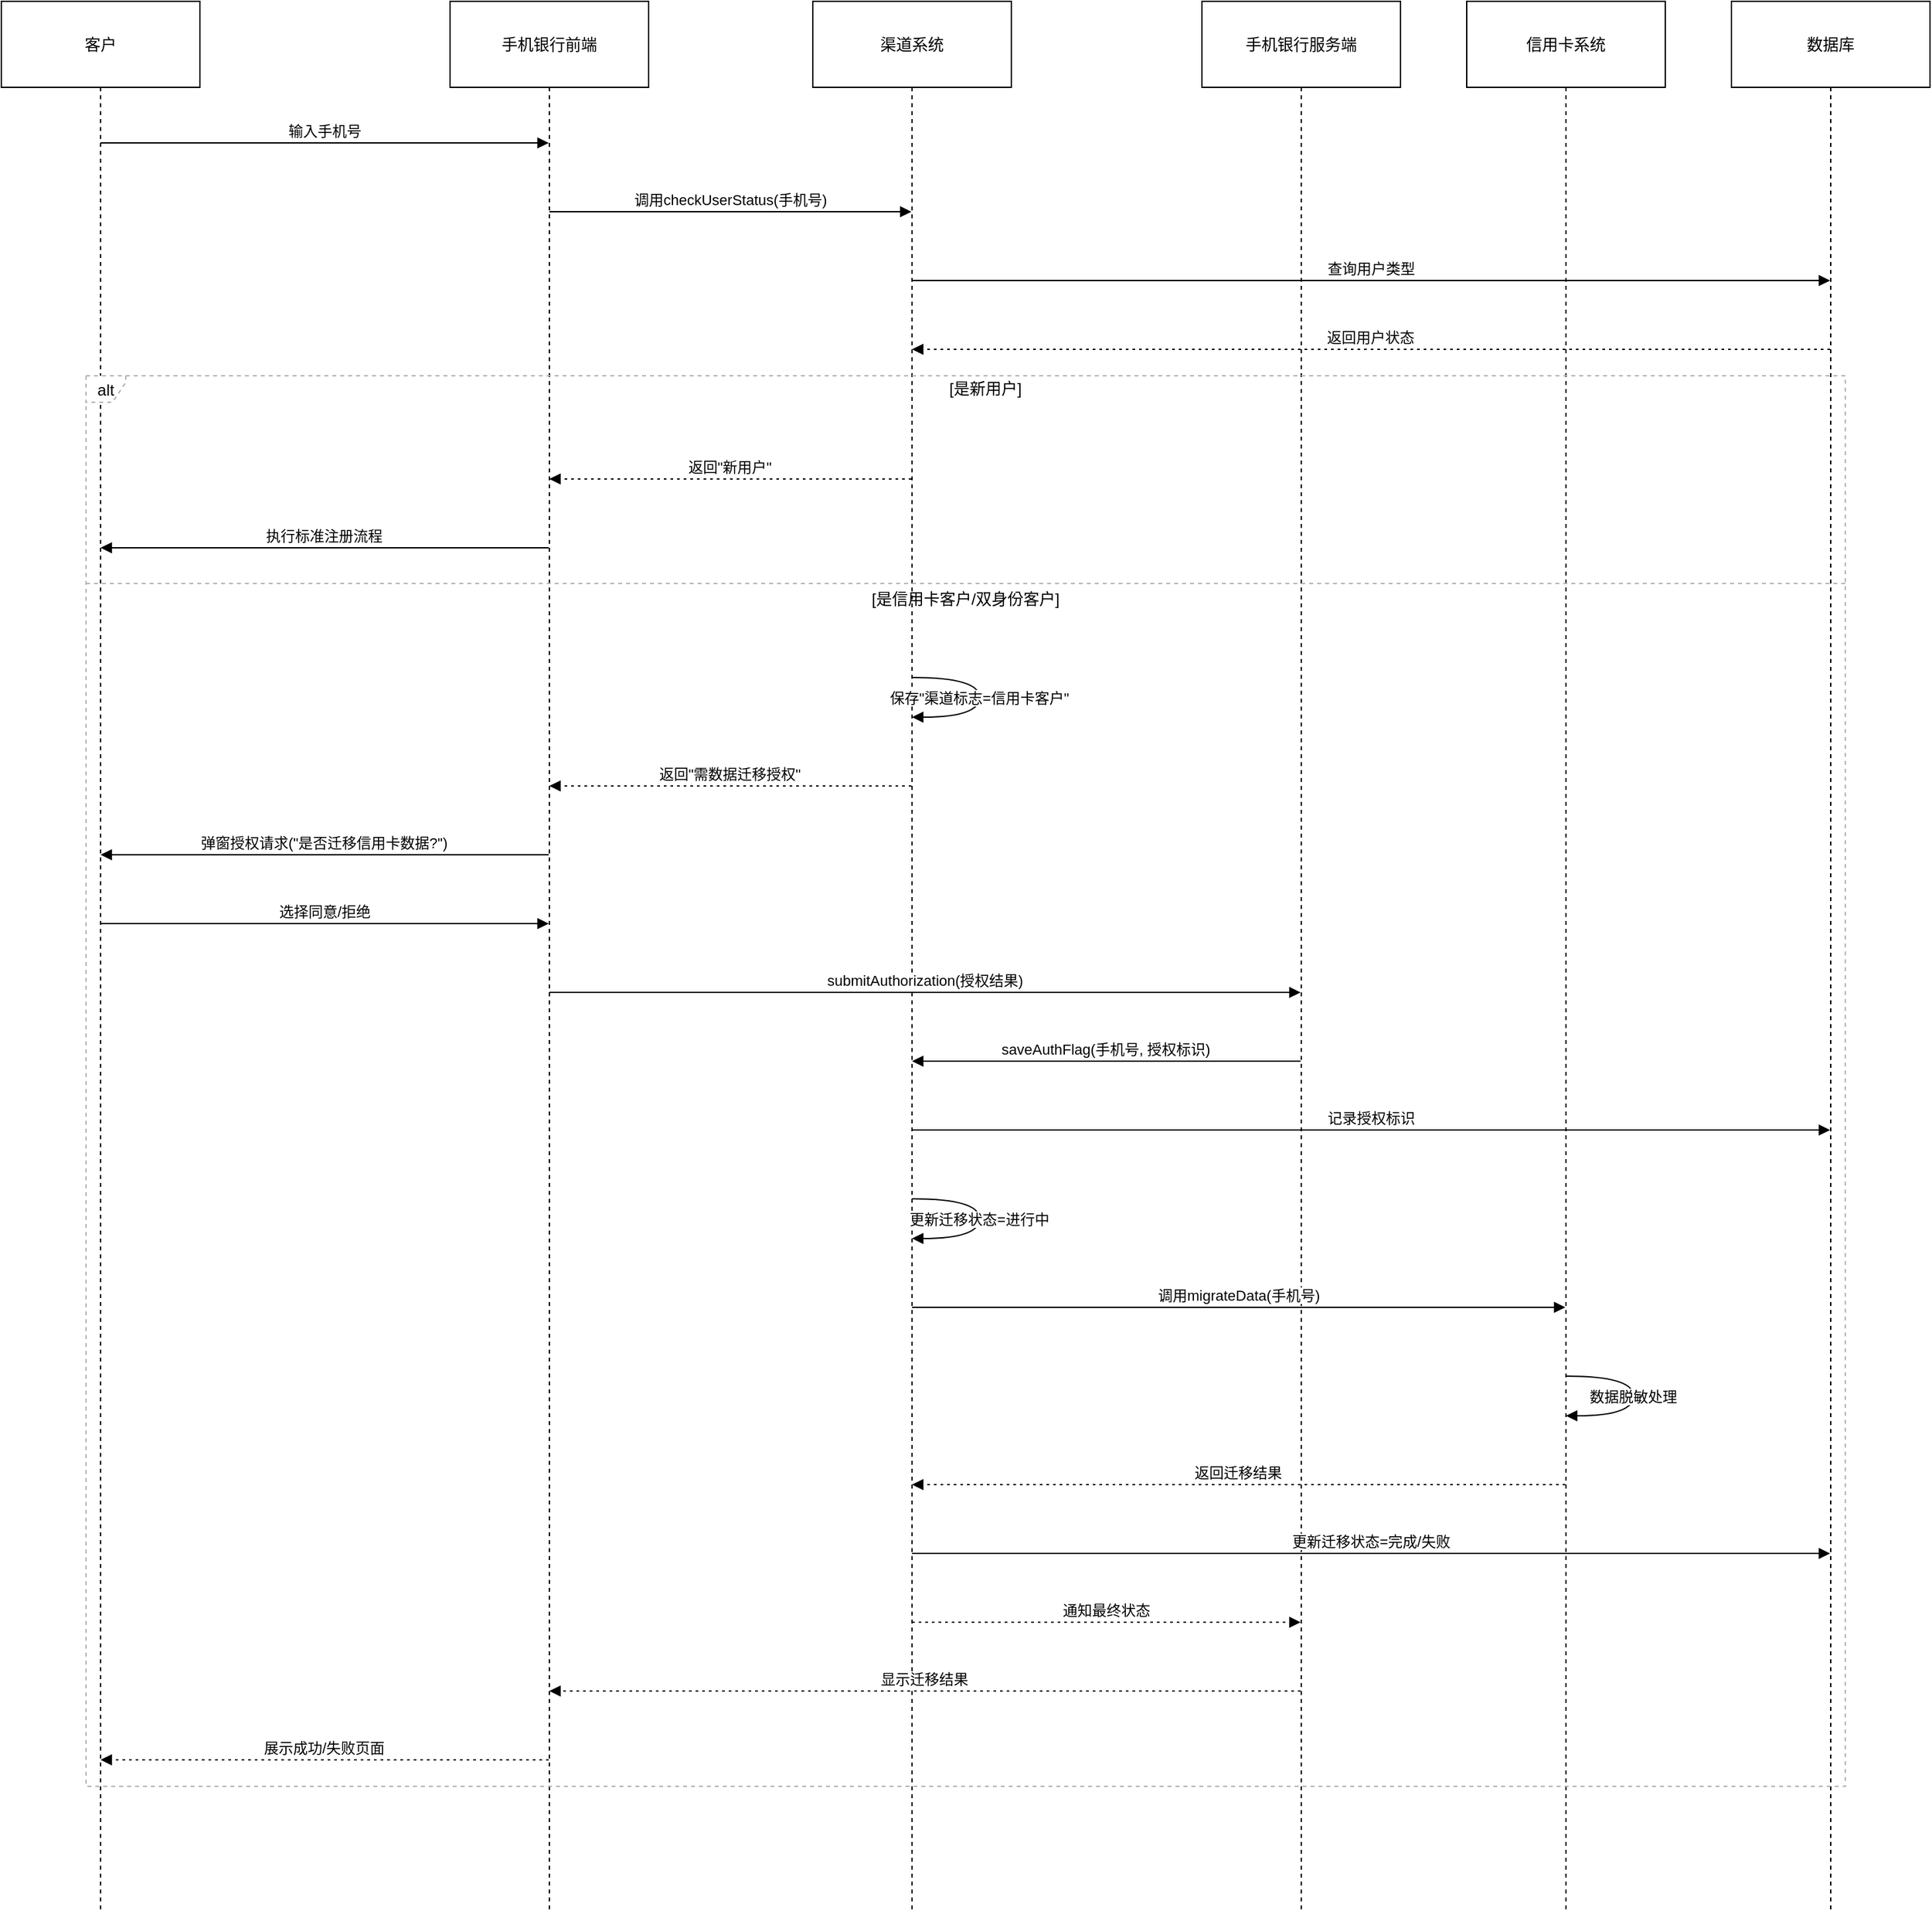 <mxfile version="26.1.0">
  <diagram name="第 1 页" id="xHaIYChPytmuc8yWxFNC">
    <mxGraphModel dx="2269" dy="1274" grid="1" gridSize="10" guides="1" tooltips="1" connect="1" arrows="1" fold="1" page="1" pageScale="1" pageWidth="827" pageHeight="1169" math="0" shadow="0">
      <root>
        <mxCell id="0" />
        <mxCell id="1" parent="0" />
        <mxCell id="Xypu2j_FaSmXaDBjdLLU-1" value="客户" style="shape=umlLifeline;perimeter=lifelinePerimeter;whiteSpace=wrap;container=1;dropTarget=0;collapsible=0;recursiveResize=0;outlineConnect=0;portConstraint=eastwest;newEdgeStyle={&quot;edgeStyle&quot;:&quot;elbowEdgeStyle&quot;,&quot;elbow&quot;:&quot;vertical&quot;,&quot;curved&quot;:0,&quot;rounded&quot;:0};size=65;" vertex="1" parent="1">
          <mxGeometry x="20" y="20" width="150" height="1444" as="geometry" />
        </mxCell>
        <mxCell id="Xypu2j_FaSmXaDBjdLLU-2" value="手机银行前端" style="shape=umlLifeline;perimeter=lifelinePerimeter;whiteSpace=wrap;container=1;dropTarget=0;collapsible=0;recursiveResize=0;outlineConnect=0;portConstraint=eastwest;newEdgeStyle={&quot;edgeStyle&quot;:&quot;elbowEdgeStyle&quot;,&quot;elbow&quot;:&quot;vertical&quot;,&quot;curved&quot;:0,&quot;rounded&quot;:0};size=65;" vertex="1" parent="1">
          <mxGeometry x="359" y="20" width="150" height="1444" as="geometry" />
        </mxCell>
        <mxCell id="Xypu2j_FaSmXaDBjdLLU-3" value="渠道系统" style="shape=umlLifeline;perimeter=lifelinePerimeter;whiteSpace=wrap;container=1;dropTarget=0;collapsible=0;recursiveResize=0;outlineConnect=0;portConstraint=eastwest;newEdgeStyle={&quot;edgeStyle&quot;:&quot;elbowEdgeStyle&quot;,&quot;elbow&quot;:&quot;vertical&quot;,&quot;curved&quot;:0,&quot;rounded&quot;:0};size=65;" vertex="1" parent="1">
          <mxGeometry x="633" y="20" width="150" height="1444" as="geometry" />
        </mxCell>
        <mxCell id="Xypu2j_FaSmXaDBjdLLU-4" value="手机银行服务端" style="shape=umlLifeline;perimeter=lifelinePerimeter;whiteSpace=wrap;container=1;dropTarget=0;collapsible=0;recursiveResize=0;outlineConnect=0;portConstraint=eastwest;newEdgeStyle={&quot;edgeStyle&quot;:&quot;elbowEdgeStyle&quot;,&quot;elbow&quot;:&quot;vertical&quot;,&quot;curved&quot;:0,&quot;rounded&quot;:0};size=65;" vertex="1" parent="1">
          <mxGeometry x="927" y="20" width="150" height="1444" as="geometry" />
        </mxCell>
        <mxCell id="Xypu2j_FaSmXaDBjdLLU-5" value="信用卡系统" style="shape=umlLifeline;perimeter=lifelinePerimeter;whiteSpace=wrap;container=1;dropTarget=0;collapsible=0;recursiveResize=0;outlineConnect=0;portConstraint=eastwest;newEdgeStyle={&quot;edgeStyle&quot;:&quot;elbowEdgeStyle&quot;,&quot;elbow&quot;:&quot;vertical&quot;,&quot;curved&quot;:0,&quot;rounded&quot;:0};size=65;" vertex="1" parent="1">
          <mxGeometry x="1127" y="20" width="150" height="1444" as="geometry" />
        </mxCell>
        <mxCell id="Xypu2j_FaSmXaDBjdLLU-6" value="数据库" style="shape=umlLifeline;perimeter=lifelinePerimeter;whiteSpace=wrap;container=1;dropTarget=0;collapsible=0;recursiveResize=0;outlineConnect=0;portConstraint=eastwest;newEdgeStyle={&quot;edgeStyle&quot;:&quot;elbowEdgeStyle&quot;,&quot;elbow&quot;:&quot;vertical&quot;,&quot;curved&quot;:0,&quot;rounded&quot;:0};size=65;" vertex="1" parent="1">
          <mxGeometry x="1327" y="20" width="150" height="1444" as="geometry" />
        </mxCell>
        <mxCell id="Xypu2j_FaSmXaDBjdLLU-7" value="alt" style="shape=umlFrame;dashed=1;pointerEvents=0;dropTarget=0;strokeColor=#B3B3B3;height=20;width=30" vertex="1" parent="1">
          <mxGeometry x="84" y="303" width="1329" height="1066" as="geometry" />
        </mxCell>
        <mxCell id="Xypu2j_FaSmXaDBjdLLU-8" value="[是新用户]" style="text;strokeColor=none;fillColor=none;align=center;verticalAlign=middle;whiteSpace=wrap;" vertex="1" parent="Xypu2j_FaSmXaDBjdLLU-7">
          <mxGeometry x="30" width="1299" height="20" as="geometry" />
        </mxCell>
        <mxCell id="Xypu2j_FaSmXaDBjdLLU-9" value="[是信用卡客户/双身份客户]" style="shape=line;dashed=1;whiteSpace=wrap;verticalAlign=top;labelPosition=center;verticalLabelPosition=middle;align=center;strokeColor=#B3B3B3;" vertex="1" parent="Xypu2j_FaSmXaDBjdLLU-7">
          <mxGeometry y="155" width="1329" height="4" as="geometry" />
        </mxCell>
        <mxCell id="Xypu2j_FaSmXaDBjdLLU-10" value="输入手机号" style="verticalAlign=bottom;edgeStyle=elbowEdgeStyle;elbow=vertical;curved=0;rounded=0;endArrow=block;" edge="1" parent="1" source="Xypu2j_FaSmXaDBjdLLU-1" target="Xypu2j_FaSmXaDBjdLLU-2">
          <mxGeometry relative="1" as="geometry">
            <Array as="points">
              <mxPoint x="273" y="127" />
            </Array>
          </mxGeometry>
        </mxCell>
        <mxCell id="Xypu2j_FaSmXaDBjdLLU-11" value="调用checkUserStatus(手机号)" style="verticalAlign=bottom;edgeStyle=elbowEdgeStyle;elbow=vertical;curved=0;rounded=0;endArrow=block;" edge="1" parent="1" source="Xypu2j_FaSmXaDBjdLLU-2" target="Xypu2j_FaSmXaDBjdLLU-3">
          <mxGeometry relative="1" as="geometry">
            <Array as="points">
              <mxPoint x="580" y="179" />
            </Array>
          </mxGeometry>
        </mxCell>
        <mxCell id="Xypu2j_FaSmXaDBjdLLU-12" value="查询用户类型" style="verticalAlign=bottom;edgeStyle=elbowEdgeStyle;elbow=vertical;curved=0;rounded=0;endArrow=block;" edge="1" parent="1" source="Xypu2j_FaSmXaDBjdLLU-3" target="Xypu2j_FaSmXaDBjdLLU-6">
          <mxGeometry relative="1" as="geometry">
            <Array as="points">
              <mxPoint x="1064" y="231" />
            </Array>
          </mxGeometry>
        </mxCell>
        <mxCell id="Xypu2j_FaSmXaDBjdLLU-13" value="返回用户状态" style="verticalAlign=bottom;edgeStyle=elbowEdgeStyle;elbow=vertical;curved=0;rounded=0;dashed=1;dashPattern=2 3;endArrow=block;" edge="1" parent="1" source="Xypu2j_FaSmXaDBjdLLU-6" target="Xypu2j_FaSmXaDBjdLLU-3">
          <mxGeometry relative="1" as="geometry">
            <Array as="points">
              <mxPoint x="1067" y="283" />
            </Array>
          </mxGeometry>
        </mxCell>
        <mxCell id="Xypu2j_FaSmXaDBjdLLU-14" value="返回&quot;新用户&quot;" style="verticalAlign=bottom;edgeStyle=elbowEdgeStyle;elbow=vertical;curved=0;rounded=0;dashed=1;dashPattern=2 3;endArrow=block;" edge="1" parent="1" source="Xypu2j_FaSmXaDBjdLLU-3" target="Xypu2j_FaSmXaDBjdLLU-2">
          <mxGeometry relative="1" as="geometry">
            <Array as="points">
              <mxPoint x="583" y="381" />
            </Array>
          </mxGeometry>
        </mxCell>
        <mxCell id="Xypu2j_FaSmXaDBjdLLU-15" value="执行标准注册流程" style="verticalAlign=bottom;edgeStyle=elbowEdgeStyle;elbow=vertical;curved=0;rounded=0;endArrow=block;" edge="1" parent="1" source="Xypu2j_FaSmXaDBjdLLU-2" target="Xypu2j_FaSmXaDBjdLLU-1">
          <mxGeometry relative="1" as="geometry">
            <Array as="points">
              <mxPoint x="276" y="433" />
            </Array>
          </mxGeometry>
        </mxCell>
        <mxCell id="Xypu2j_FaSmXaDBjdLLU-16" value="保存&quot;渠道标志=信用卡客户&quot;" style="curved=1;endArrow=block;rounded=0;" edge="1" parent="1" source="Xypu2j_FaSmXaDBjdLLU-3" target="Xypu2j_FaSmXaDBjdLLU-3">
          <mxGeometry relative="1" as="geometry">
            <Array as="points">
              <mxPoint x="759" y="531" />
              <mxPoint x="759" y="561" />
            </Array>
          </mxGeometry>
        </mxCell>
        <mxCell id="Xypu2j_FaSmXaDBjdLLU-17" value="返回&quot;需数据迁移授权&quot;" style="verticalAlign=bottom;edgeStyle=elbowEdgeStyle;elbow=vertical;curved=0;rounded=0;dashed=1;dashPattern=2 3;endArrow=block;" edge="1" parent="1" source="Xypu2j_FaSmXaDBjdLLU-3" target="Xypu2j_FaSmXaDBjdLLU-2">
          <mxGeometry relative="1" as="geometry">
            <Array as="points">
              <mxPoint x="583" y="613" />
            </Array>
          </mxGeometry>
        </mxCell>
        <mxCell id="Xypu2j_FaSmXaDBjdLLU-18" value="弹窗授权请求(&quot;是否迁移信用卡数据?&quot;)" style="verticalAlign=bottom;edgeStyle=elbowEdgeStyle;elbow=vertical;curved=0;rounded=0;endArrow=block;" edge="1" parent="1" source="Xypu2j_FaSmXaDBjdLLU-2" target="Xypu2j_FaSmXaDBjdLLU-1">
          <mxGeometry relative="1" as="geometry">
            <Array as="points">
              <mxPoint x="276" y="665" />
            </Array>
          </mxGeometry>
        </mxCell>
        <mxCell id="Xypu2j_FaSmXaDBjdLLU-19" value="选择同意/拒绝" style="verticalAlign=bottom;edgeStyle=elbowEdgeStyle;elbow=vertical;curved=0;rounded=0;endArrow=block;" edge="1" parent="1" source="Xypu2j_FaSmXaDBjdLLU-1" target="Xypu2j_FaSmXaDBjdLLU-2">
          <mxGeometry relative="1" as="geometry">
            <Array as="points">
              <mxPoint x="273" y="717" />
            </Array>
          </mxGeometry>
        </mxCell>
        <mxCell id="Xypu2j_FaSmXaDBjdLLU-20" value="submitAuthorization(授权结果)" style="verticalAlign=bottom;edgeStyle=elbowEdgeStyle;elbow=vertical;curved=0;rounded=0;endArrow=block;" edge="1" parent="1" source="Xypu2j_FaSmXaDBjdLLU-2" target="Xypu2j_FaSmXaDBjdLLU-4">
          <mxGeometry relative="1" as="geometry">
            <Array as="points">
              <mxPoint x="727" y="769" />
            </Array>
          </mxGeometry>
        </mxCell>
        <mxCell id="Xypu2j_FaSmXaDBjdLLU-21" value="saveAuthFlag(手机号, 授权标识)" style="verticalAlign=bottom;edgeStyle=elbowEdgeStyle;elbow=vertical;curved=0;rounded=0;endArrow=block;" edge="1" parent="1" source="Xypu2j_FaSmXaDBjdLLU-4" target="Xypu2j_FaSmXaDBjdLLU-3">
          <mxGeometry relative="1" as="geometry">
            <Array as="points">
              <mxPoint x="867" y="821" />
            </Array>
          </mxGeometry>
        </mxCell>
        <mxCell id="Xypu2j_FaSmXaDBjdLLU-22" value="记录授权标识" style="verticalAlign=bottom;edgeStyle=elbowEdgeStyle;elbow=vertical;curved=0;rounded=0;endArrow=block;" edge="1" parent="1" source="Xypu2j_FaSmXaDBjdLLU-3" target="Xypu2j_FaSmXaDBjdLLU-6">
          <mxGeometry relative="1" as="geometry">
            <Array as="points">
              <mxPoint x="1064" y="873" />
            </Array>
          </mxGeometry>
        </mxCell>
        <mxCell id="Xypu2j_FaSmXaDBjdLLU-23" value="更新迁移状态=进行中" style="curved=1;endArrow=block;rounded=0;" edge="1" parent="1" source="Xypu2j_FaSmXaDBjdLLU-3" target="Xypu2j_FaSmXaDBjdLLU-3">
          <mxGeometry relative="1" as="geometry">
            <Array as="points">
              <mxPoint x="759" y="925" />
              <mxPoint x="759" y="955" />
            </Array>
          </mxGeometry>
        </mxCell>
        <mxCell id="Xypu2j_FaSmXaDBjdLLU-24" value="调用migrateData(手机号)" style="verticalAlign=bottom;edgeStyle=elbowEdgeStyle;elbow=vertical;curved=0;rounded=0;endArrow=block;" edge="1" parent="1" source="Xypu2j_FaSmXaDBjdLLU-3" target="Xypu2j_FaSmXaDBjdLLU-5">
          <mxGeometry relative="1" as="geometry">
            <Array as="points">
              <mxPoint x="964" y="1007" />
            </Array>
          </mxGeometry>
        </mxCell>
        <mxCell id="Xypu2j_FaSmXaDBjdLLU-25" value="数据脱敏处理" style="curved=1;endArrow=block;rounded=0;" edge="1" parent="1" source="Xypu2j_FaSmXaDBjdLLU-5" target="Xypu2j_FaSmXaDBjdLLU-5">
          <mxGeometry relative="1" as="geometry">
            <Array as="points">
              <mxPoint x="1253" y="1059" />
              <mxPoint x="1253" y="1089" />
            </Array>
          </mxGeometry>
        </mxCell>
        <mxCell id="Xypu2j_FaSmXaDBjdLLU-26" value="返回迁移结果" style="verticalAlign=bottom;edgeStyle=elbowEdgeStyle;elbow=vertical;curved=0;rounded=0;dashed=1;dashPattern=2 3;endArrow=block;" edge="1" parent="1" source="Xypu2j_FaSmXaDBjdLLU-5" target="Xypu2j_FaSmXaDBjdLLU-3">
          <mxGeometry relative="1" as="geometry">
            <Array as="points">
              <mxPoint x="967" y="1141" />
            </Array>
          </mxGeometry>
        </mxCell>
        <mxCell id="Xypu2j_FaSmXaDBjdLLU-27" value="更新迁移状态=完成/失败" style="verticalAlign=bottom;edgeStyle=elbowEdgeStyle;elbow=vertical;curved=0;rounded=0;endArrow=block;" edge="1" parent="1" source="Xypu2j_FaSmXaDBjdLLU-3" target="Xypu2j_FaSmXaDBjdLLU-6">
          <mxGeometry relative="1" as="geometry">
            <Array as="points">
              <mxPoint x="1064" y="1193" />
            </Array>
          </mxGeometry>
        </mxCell>
        <mxCell id="Xypu2j_FaSmXaDBjdLLU-28" value="通知最终状态" style="verticalAlign=bottom;edgeStyle=elbowEdgeStyle;elbow=vertical;curved=0;rounded=0;dashed=1;dashPattern=2 3;endArrow=block;" edge="1" parent="1" source="Xypu2j_FaSmXaDBjdLLU-3" target="Xypu2j_FaSmXaDBjdLLU-4">
          <mxGeometry relative="1" as="geometry">
            <Array as="points">
              <mxPoint x="864" y="1245" />
            </Array>
          </mxGeometry>
        </mxCell>
        <mxCell id="Xypu2j_FaSmXaDBjdLLU-29" value="显示迁移结果" style="verticalAlign=bottom;edgeStyle=elbowEdgeStyle;elbow=vertical;curved=0;rounded=0;dashed=1;dashPattern=2 3;endArrow=block;" edge="1" parent="1" source="Xypu2j_FaSmXaDBjdLLU-4" target="Xypu2j_FaSmXaDBjdLLU-2">
          <mxGeometry relative="1" as="geometry">
            <Array as="points">
              <mxPoint x="730" y="1297" />
            </Array>
          </mxGeometry>
        </mxCell>
        <mxCell id="Xypu2j_FaSmXaDBjdLLU-30" value="展示成功/失败页面" style="verticalAlign=bottom;edgeStyle=elbowEdgeStyle;elbow=vertical;curved=0;rounded=0;dashed=1;dashPattern=2 3;endArrow=block;" edge="1" parent="1" source="Xypu2j_FaSmXaDBjdLLU-2" target="Xypu2j_FaSmXaDBjdLLU-1">
          <mxGeometry relative="1" as="geometry">
            <Array as="points">
              <mxPoint x="276" y="1349" />
            </Array>
          </mxGeometry>
        </mxCell>
      </root>
    </mxGraphModel>
  </diagram>
</mxfile>
